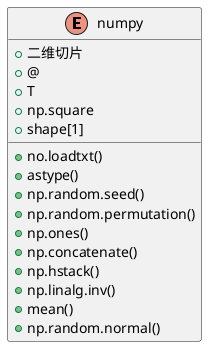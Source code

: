 @startuml numpy
enum numpy{
    + no.loadtxt()
    + astype()
    + np.random.seed()
    + np.random.permutation()
    + 二维切片
    + np.ones()
    + np.concatenate()
    + np.hstack()
    + np.linalg.inv()
    + @
    + T
    + np.square
    + mean()
    + np.random.normal()
    + shape[1]
}
@enduml